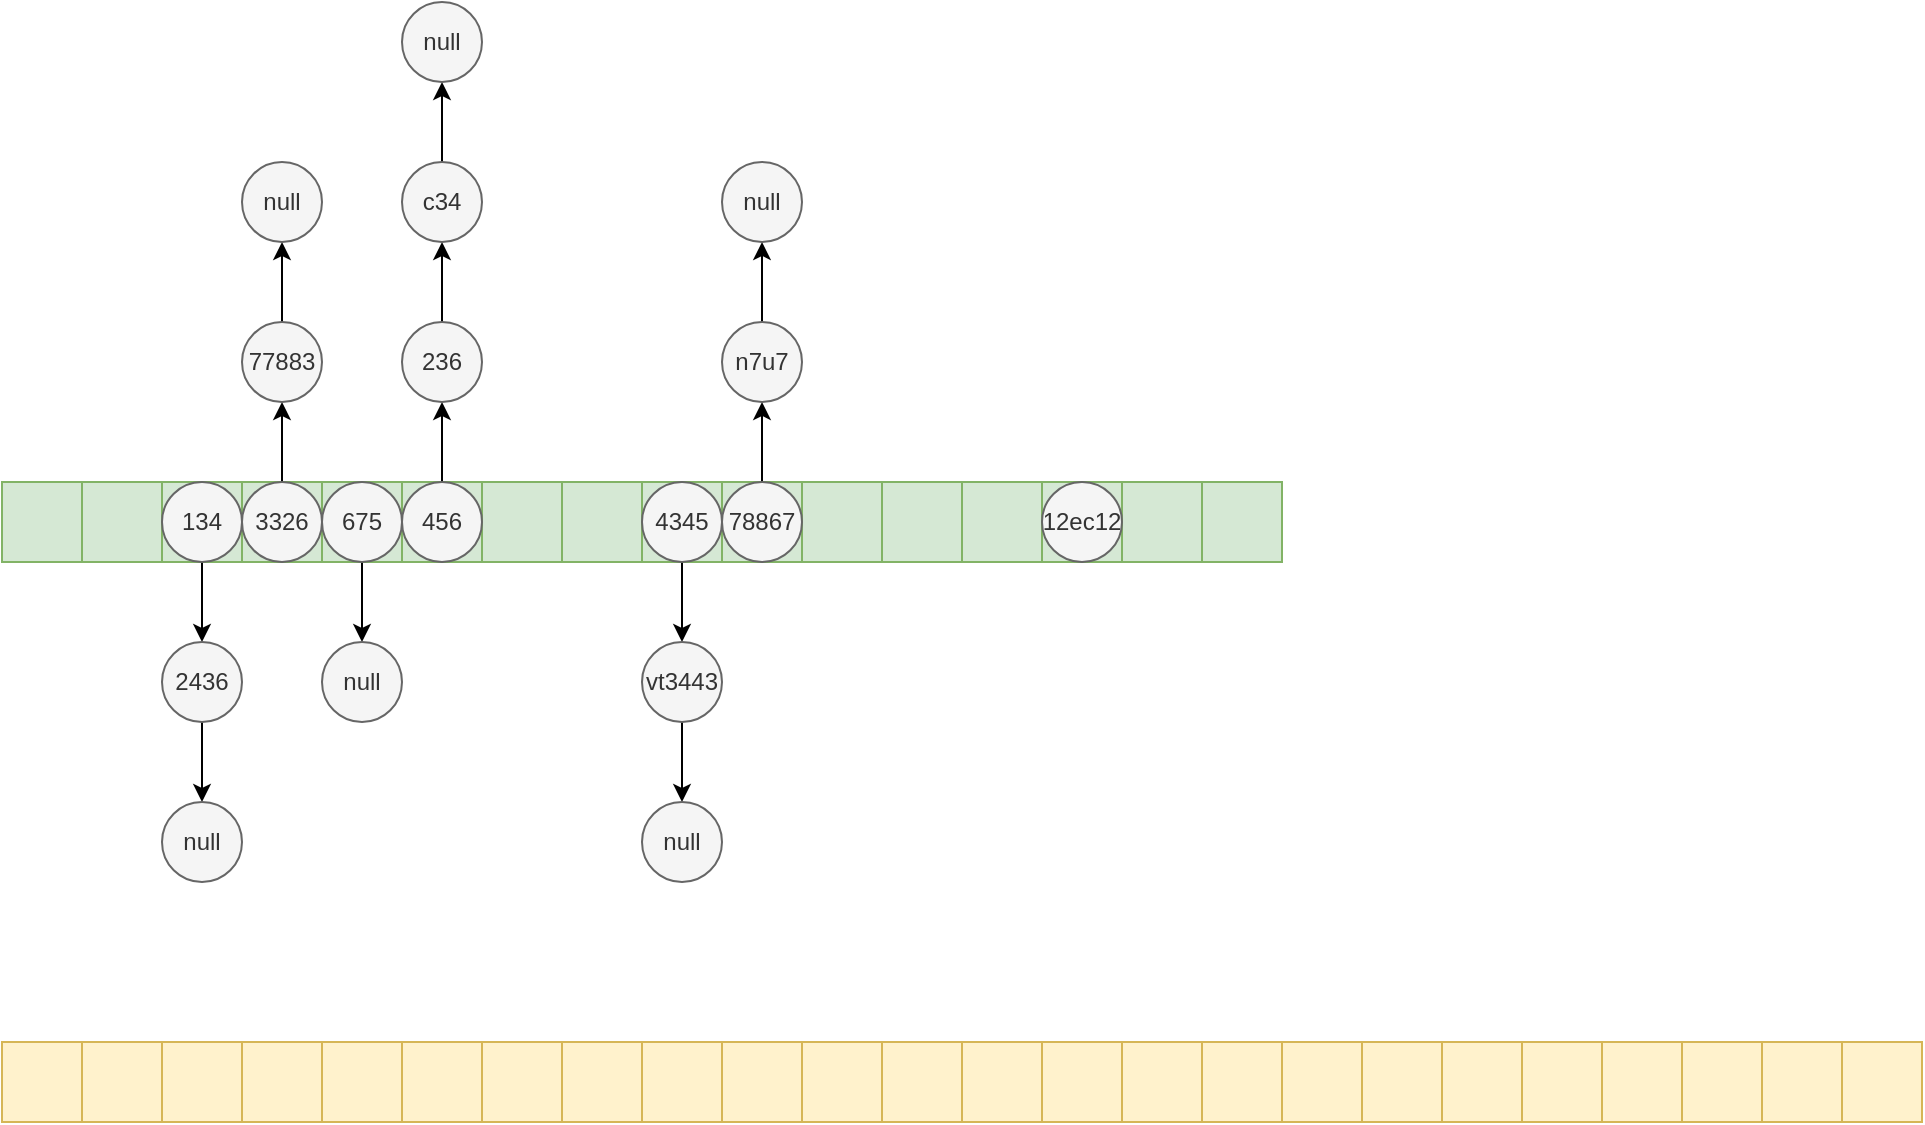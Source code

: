 <mxfile version="17.4.6" type="github" pages="2">
  <diagram id="LdE40355D-7quFn5KWwU" name="第 1 页">
    <mxGraphModel dx="1422" dy="762" grid="1" gridSize="10" guides="1" tooltips="1" connect="1" arrows="1" fold="1" page="1" pageScale="1" pageWidth="827" pageHeight="1169" math="0" shadow="0">
      <root>
        <mxCell id="0" />
        <mxCell id="1" parent="0" />
        <mxCell id="dB3CYanCy-QmQJlxAxDL-2" value="" style="rounded=0;whiteSpace=wrap;html=1;fillColor=#d5e8d4;strokeColor=#82b366;" parent="1" vertex="1">
          <mxGeometry x="240" y="240" width="40" height="40" as="geometry" />
        </mxCell>
        <mxCell id="dB3CYanCy-QmQJlxAxDL-3" value="" style="rounded=0;whiteSpace=wrap;html=1;fillColor=#d5e8d4;strokeColor=#82b366;" parent="1" vertex="1">
          <mxGeometry x="280" y="240" width="40" height="40" as="geometry" />
        </mxCell>
        <mxCell id="dB3CYanCy-QmQJlxAxDL-4" value="" style="rounded=0;whiteSpace=wrap;html=1;fillColor=#d5e8d4;strokeColor=#82b366;" parent="1" vertex="1">
          <mxGeometry x="320" y="240" width="40" height="40" as="geometry" />
        </mxCell>
        <mxCell id="dB3CYanCy-QmQJlxAxDL-5" value="" style="rounded=0;whiteSpace=wrap;html=1;fillColor=#d5e8d4;strokeColor=#82b366;" parent="1" vertex="1">
          <mxGeometry x="360" y="240" width="40" height="40" as="geometry" />
        </mxCell>
        <mxCell id="dB3CYanCy-QmQJlxAxDL-6" value="" style="rounded=0;whiteSpace=wrap;html=1;fillColor=#d5e8d4;strokeColor=#82b366;" parent="1" vertex="1">
          <mxGeometry x="400" y="240" width="40" height="40" as="geometry" />
        </mxCell>
        <mxCell id="dB3CYanCy-QmQJlxAxDL-7" value="" style="rounded=0;whiteSpace=wrap;html=1;fillColor=#d5e8d4;strokeColor=#82b366;" parent="1" vertex="1">
          <mxGeometry x="440" y="240" width="40" height="40" as="geometry" />
        </mxCell>
        <mxCell id="dB3CYanCy-QmQJlxAxDL-8" value="" style="rounded=0;whiteSpace=wrap;html=1;fillColor=#d5e8d4;strokeColor=#82b366;" parent="1" vertex="1">
          <mxGeometry x="480" y="240" width="40" height="40" as="geometry" />
        </mxCell>
        <mxCell id="dB3CYanCy-QmQJlxAxDL-9" value="" style="rounded=0;whiteSpace=wrap;html=1;fillColor=#d5e8d4;strokeColor=#82b366;" parent="1" vertex="1">
          <mxGeometry x="520" y="240" width="40" height="40" as="geometry" />
        </mxCell>
        <mxCell id="dB3CYanCy-QmQJlxAxDL-12" value="" style="edgeStyle=orthogonalEdgeStyle;rounded=0;orthogonalLoop=1;jettySize=auto;html=1;" parent="1" source="dB3CYanCy-QmQJlxAxDL-10" target="dB3CYanCy-QmQJlxAxDL-11" edge="1">
          <mxGeometry relative="1" as="geometry" />
        </mxCell>
        <mxCell id="dB3CYanCy-QmQJlxAxDL-10" value="134" style="ellipse;whiteSpace=wrap;html=1;fillColor=#f5f5f5;fontColor=#333333;strokeColor=#666666;" parent="1" vertex="1">
          <mxGeometry x="320" y="240" width="40" height="40" as="geometry" />
        </mxCell>
        <mxCell id="dB3CYanCy-QmQJlxAxDL-14" value="" style="edgeStyle=orthogonalEdgeStyle;rounded=0;orthogonalLoop=1;jettySize=auto;html=1;" parent="1" source="dB3CYanCy-QmQJlxAxDL-11" target="dB3CYanCy-QmQJlxAxDL-13" edge="1">
          <mxGeometry relative="1" as="geometry" />
        </mxCell>
        <mxCell id="dB3CYanCy-QmQJlxAxDL-11" value="2436" style="ellipse;whiteSpace=wrap;html=1;fillColor=#f5f5f5;fontColor=#333333;strokeColor=#666666;" parent="1" vertex="1">
          <mxGeometry x="320" y="320" width="40" height="40" as="geometry" />
        </mxCell>
        <mxCell id="dB3CYanCy-QmQJlxAxDL-13" value="null" style="ellipse;whiteSpace=wrap;html=1;fillColor=#f5f5f5;fontColor=#333333;strokeColor=#666666;" parent="1" vertex="1">
          <mxGeometry x="320" y="400" width="40" height="40" as="geometry" />
        </mxCell>
        <mxCell id="dB3CYanCy-QmQJlxAxDL-17" value="" style="edgeStyle=orthogonalEdgeStyle;rounded=0;orthogonalLoop=1;jettySize=auto;html=1;" parent="1" source="dB3CYanCy-QmQJlxAxDL-15" target="dB3CYanCy-QmQJlxAxDL-16" edge="1">
          <mxGeometry relative="1" as="geometry" />
        </mxCell>
        <mxCell id="dB3CYanCy-QmQJlxAxDL-15" value="3326" style="ellipse;whiteSpace=wrap;html=1;fillColor=#f5f5f5;fontColor=#333333;strokeColor=#666666;" parent="1" vertex="1">
          <mxGeometry x="360" y="240" width="40" height="40" as="geometry" />
        </mxCell>
        <mxCell id="dB3CYanCy-QmQJlxAxDL-19" value="" style="edgeStyle=orthogonalEdgeStyle;rounded=0;orthogonalLoop=1;jettySize=auto;html=1;" parent="1" source="dB3CYanCy-QmQJlxAxDL-16" target="dB3CYanCy-QmQJlxAxDL-18" edge="1">
          <mxGeometry relative="1" as="geometry" />
        </mxCell>
        <mxCell id="dB3CYanCy-QmQJlxAxDL-16" value="77883" style="ellipse;whiteSpace=wrap;html=1;fillColor=#f5f5f5;fontColor=#333333;strokeColor=#666666;" parent="1" vertex="1">
          <mxGeometry x="360" y="160" width="40" height="40" as="geometry" />
        </mxCell>
        <mxCell id="dB3CYanCy-QmQJlxAxDL-18" value="null" style="ellipse;whiteSpace=wrap;html=1;fillColor=#f5f5f5;fontColor=#333333;strokeColor=#666666;" parent="1" vertex="1">
          <mxGeometry x="360" y="80" width="40" height="40" as="geometry" />
        </mxCell>
        <mxCell id="dB3CYanCy-QmQJlxAxDL-22" value="" style="edgeStyle=orthogonalEdgeStyle;rounded=0;orthogonalLoop=1;jettySize=auto;html=1;" parent="1" source="dB3CYanCy-QmQJlxAxDL-20" target="dB3CYanCy-QmQJlxAxDL-21" edge="1">
          <mxGeometry relative="1" as="geometry" />
        </mxCell>
        <mxCell id="dB3CYanCy-QmQJlxAxDL-20" value="675" style="ellipse;whiteSpace=wrap;html=1;fillColor=#f5f5f5;fontColor=#333333;strokeColor=#666666;" parent="1" vertex="1">
          <mxGeometry x="400" y="240" width="40" height="40" as="geometry" />
        </mxCell>
        <mxCell id="dB3CYanCy-QmQJlxAxDL-21" value="null" style="ellipse;whiteSpace=wrap;html=1;fillColor=#f5f5f5;fontColor=#333333;strokeColor=#666666;" parent="1" vertex="1">
          <mxGeometry x="400" y="320" width="40" height="40" as="geometry" />
        </mxCell>
        <mxCell id="dB3CYanCy-QmQJlxAxDL-25" value="" style="edgeStyle=orthogonalEdgeStyle;rounded=0;orthogonalLoop=1;jettySize=auto;html=1;" parent="1" source="dB3CYanCy-QmQJlxAxDL-23" target="dB3CYanCy-QmQJlxAxDL-24" edge="1">
          <mxGeometry relative="1" as="geometry" />
        </mxCell>
        <mxCell id="dB3CYanCy-QmQJlxAxDL-23" value="456" style="ellipse;whiteSpace=wrap;html=1;fillColor=#f5f5f5;fontColor=#333333;strokeColor=#666666;" parent="1" vertex="1">
          <mxGeometry x="440" y="240" width="40" height="40" as="geometry" />
        </mxCell>
        <mxCell id="dB3CYanCy-QmQJlxAxDL-27" value="" style="edgeStyle=orthogonalEdgeStyle;rounded=0;orthogonalLoop=1;jettySize=auto;html=1;" parent="1" source="dB3CYanCy-QmQJlxAxDL-24" target="dB3CYanCy-QmQJlxAxDL-26" edge="1">
          <mxGeometry relative="1" as="geometry" />
        </mxCell>
        <mxCell id="dB3CYanCy-QmQJlxAxDL-24" value="236" style="ellipse;whiteSpace=wrap;html=1;fillColor=#f5f5f5;fontColor=#333333;strokeColor=#666666;" parent="1" vertex="1">
          <mxGeometry x="440" y="160" width="40" height="40" as="geometry" />
        </mxCell>
        <mxCell id="dB3CYanCy-QmQJlxAxDL-45" value="" style="edgeStyle=orthogonalEdgeStyle;rounded=0;orthogonalLoop=1;jettySize=auto;html=1;" parent="1" source="dB3CYanCy-QmQJlxAxDL-26" target="dB3CYanCy-QmQJlxAxDL-44" edge="1">
          <mxGeometry relative="1" as="geometry" />
        </mxCell>
        <mxCell id="dB3CYanCy-QmQJlxAxDL-26" value="c34" style="ellipse;whiteSpace=wrap;html=1;fillColor=#f5f5f5;fontColor=#333333;strokeColor=#666666;" parent="1" vertex="1">
          <mxGeometry x="440" y="80" width="40" height="40" as="geometry" />
        </mxCell>
        <mxCell id="dB3CYanCy-QmQJlxAxDL-28" value="" style="rounded=0;whiteSpace=wrap;html=1;fillColor=#d5e8d4;strokeColor=#82b366;" parent="1" vertex="1">
          <mxGeometry x="560" y="240" width="40" height="40" as="geometry" />
        </mxCell>
        <mxCell id="dB3CYanCy-QmQJlxAxDL-29" value="" style="rounded=0;whiteSpace=wrap;html=1;fillColor=#d5e8d4;strokeColor=#82b366;" parent="1" vertex="1">
          <mxGeometry x="600" y="240" width="40" height="40" as="geometry" />
        </mxCell>
        <mxCell id="dB3CYanCy-QmQJlxAxDL-30" value="" style="rounded=0;whiteSpace=wrap;html=1;fillColor=#d5e8d4;strokeColor=#82b366;" parent="1" vertex="1">
          <mxGeometry x="640" y="240" width="40" height="40" as="geometry" />
        </mxCell>
        <mxCell id="dB3CYanCy-QmQJlxAxDL-31" value="" style="rounded=0;whiteSpace=wrap;html=1;fillColor=#d5e8d4;strokeColor=#82b366;" parent="1" vertex="1">
          <mxGeometry x="680" y="240" width="40" height="40" as="geometry" />
        </mxCell>
        <mxCell id="dB3CYanCy-QmQJlxAxDL-32" value="" style="rounded=0;whiteSpace=wrap;html=1;fillColor=#d5e8d4;strokeColor=#82b366;" parent="1" vertex="1">
          <mxGeometry x="720" y="240" width="40" height="40" as="geometry" />
        </mxCell>
        <mxCell id="dB3CYanCy-QmQJlxAxDL-33" value="" style="rounded=0;whiteSpace=wrap;html=1;fillColor=#d5e8d4;strokeColor=#82b366;" parent="1" vertex="1">
          <mxGeometry x="760" y="240" width="40" height="40" as="geometry" />
        </mxCell>
        <mxCell id="dB3CYanCy-QmQJlxAxDL-34" value="" style="rounded=0;whiteSpace=wrap;html=1;fillColor=#d5e8d4;strokeColor=#82b366;" parent="1" vertex="1">
          <mxGeometry x="800" y="240" width="40" height="40" as="geometry" />
        </mxCell>
        <mxCell id="dB3CYanCy-QmQJlxAxDL-35" value="" style="rounded=0;whiteSpace=wrap;html=1;fillColor=#d5e8d4;strokeColor=#82b366;" parent="1" vertex="1">
          <mxGeometry x="840" y="240" width="40" height="40" as="geometry" />
        </mxCell>
        <mxCell id="dB3CYanCy-QmQJlxAxDL-39" value="" style="edgeStyle=orthogonalEdgeStyle;rounded=0;orthogonalLoop=1;jettySize=auto;html=1;" parent="1" source="dB3CYanCy-QmQJlxAxDL-37" target="dB3CYanCy-QmQJlxAxDL-38" edge="1">
          <mxGeometry relative="1" as="geometry" />
        </mxCell>
        <mxCell id="dB3CYanCy-QmQJlxAxDL-37" value="4345" style="ellipse;whiteSpace=wrap;html=1;fillColor=#f5f5f5;fontColor=#333333;strokeColor=#666666;direction=south;" parent="1" vertex="1">
          <mxGeometry x="560" y="240" width="40" height="40" as="geometry" />
        </mxCell>
        <mxCell id="dB3CYanCy-QmQJlxAxDL-49" value="" style="edgeStyle=orthogonalEdgeStyle;rounded=0;orthogonalLoop=1;jettySize=auto;html=1;" parent="1" source="dB3CYanCy-QmQJlxAxDL-38" target="dB3CYanCy-QmQJlxAxDL-48" edge="1">
          <mxGeometry relative="1" as="geometry" />
        </mxCell>
        <mxCell id="dB3CYanCy-QmQJlxAxDL-38" value="vt3443" style="ellipse;whiteSpace=wrap;html=1;fillColor=#f5f5f5;fontColor=#333333;strokeColor=#666666;" parent="1" vertex="1">
          <mxGeometry x="560" y="320" width="40" height="40" as="geometry" />
        </mxCell>
        <mxCell id="dB3CYanCy-QmQJlxAxDL-42" value="" style="edgeStyle=orthogonalEdgeStyle;rounded=0;orthogonalLoop=1;jettySize=auto;html=1;" parent="1" source="dB3CYanCy-QmQJlxAxDL-40" target="dB3CYanCy-QmQJlxAxDL-41" edge="1">
          <mxGeometry relative="1" as="geometry" />
        </mxCell>
        <mxCell id="dB3CYanCy-QmQJlxAxDL-40" value="78867" style="ellipse;whiteSpace=wrap;html=1;fillColor=#f5f5f5;fontColor=#333333;strokeColor=#666666;" parent="1" vertex="1">
          <mxGeometry x="600" y="240" width="40" height="40" as="geometry" />
        </mxCell>
        <mxCell id="dB3CYanCy-QmQJlxAxDL-47" value="" style="edgeStyle=orthogonalEdgeStyle;rounded=0;orthogonalLoop=1;jettySize=auto;html=1;" parent="1" source="dB3CYanCy-QmQJlxAxDL-41" target="dB3CYanCy-QmQJlxAxDL-46" edge="1">
          <mxGeometry relative="1" as="geometry" />
        </mxCell>
        <mxCell id="dB3CYanCy-QmQJlxAxDL-41" value="n7u7" style="ellipse;whiteSpace=wrap;html=1;fillColor=#f5f5f5;fontColor=#333333;strokeColor=#666666;" parent="1" vertex="1">
          <mxGeometry x="600" y="160" width="40" height="40" as="geometry" />
        </mxCell>
        <mxCell id="dB3CYanCy-QmQJlxAxDL-43" value="12ec12" style="ellipse;whiteSpace=wrap;html=1;fillColor=#f5f5f5;fontColor=#333333;strokeColor=#666666;" parent="1" vertex="1">
          <mxGeometry x="760" y="240" width="40" height="40" as="geometry" />
        </mxCell>
        <mxCell id="dB3CYanCy-QmQJlxAxDL-44" value="null" style="ellipse;whiteSpace=wrap;html=1;fillColor=#f5f5f5;fontColor=#333333;strokeColor=#666666;" parent="1" vertex="1">
          <mxGeometry x="440" width="40" height="40" as="geometry" />
        </mxCell>
        <mxCell id="dB3CYanCy-QmQJlxAxDL-46" value="null" style="ellipse;whiteSpace=wrap;html=1;fillColor=#f5f5f5;fontColor=#333333;strokeColor=#666666;" parent="1" vertex="1">
          <mxGeometry x="600" y="80" width="40" height="40" as="geometry" />
        </mxCell>
        <mxCell id="dB3CYanCy-QmQJlxAxDL-48" value="null" style="ellipse;whiteSpace=wrap;html=1;fillColor=#f5f5f5;fontColor=#333333;strokeColor=#666666;" parent="1" vertex="1">
          <mxGeometry x="560" y="400" width="40" height="40" as="geometry" />
        </mxCell>
        <mxCell id="dB3CYanCy-QmQJlxAxDL-50" value="" style="rounded=0;whiteSpace=wrap;html=1;fillColor=#fff2cc;strokeColor=#d6b656;" parent="1" vertex="1">
          <mxGeometry x="240" y="520" width="40" height="40" as="geometry" />
        </mxCell>
        <mxCell id="dB3CYanCy-QmQJlxAxDL-51" value="" style="rounded=0;whiteSpace=wrap;html=1;fillColor=#fff2cc;strokeColor=#d6b656;" parent="1" vertex="1">
          <mxGeometry x="280" y="520" width="40" height="40" as="geometry" />
        </mxCell>
        <mxCell id="dB3CYanCy-QmQJlxAxDL-52" value="" style="rounded=0;whiteSpace=wrap;html=1;fillColor=#fff2cc;strokeColor=#d6b656;" parent="1" vertex="1">
          <mxGeometry x="320" y="520" width="40" height="40" as="geometry" />
        </mxCell>
        <mxCell id="dB3CYanCy-QmQJlxAxDL-53" value="" style="rounded=0;whiteSpace=wrap;html=1;fillColor=#fff2cc;strokeColor=#d6b656;" parent="1" vertex="1">
          <mxGeometry x="360" y="520" width="40" height="40" as="geometry" />
        </mxCell>
        <mxCell id="dB3CYanCy-QmQJlxAxDL-54" value="" style="rounded=0;whiteSpace=wrap;html=1;fillColor=#fff2cc;strokeColor=#d6b656;" parent="1" vertex="1">
          <mxGeometry x="400" y="520" width="40" height="40" as="geometry" />
        </mxCell>
        <mxCell id="dB3CYanCy-QmQJlxAxDL-55" value="" style="rounded=0;whiteSpace=wrap;html=1;fillColor=#fff2cc;strokeColor=#d6b656;" parent="1" vertex="1">
          <mxGeometry x="440" y="520" width="40" height="40" as="geometry" />
        </mxCell>
        <mxCell id="dB3CYanCy-QmQJlxAxDL-56" value="" style="rounded=0;whiteSpace=wrap;html=1;fillColor=#fff2cc;strokeColor=#d6b656;" parent="1" vertex="1">
          <mxGeometry x="480" y="520" width="40" height="40" as="geometry" />
        </mxCell>
        <mxCell id="dB3CYanCy-QmQJlxAxDL-57" value="" style="rounded=0;whiteSpace=wrap;html=1;fillColor=#fff2cc;strokeColor=#d6b656;" parent="1" vertex="1">
          <mxGeometry x="520" y="520" width="40" height="40" as="geometry" />
        </mxCell>
        <mxCell id="dB3CYanCy-QmQJlxAxDL-75" value="" style="rounded=0;whiteSpace=wrap;html=1;fillColor=#fff2cc;strokeColor=#d6b656;" parent="1" vertex="1">
          <mxGeometry x="560" y="520" width="40" height="40" as="geometry" />
        </mxCell>
        <mxCell id="dB3CYanCy-QmQJlxAxDL-76" value="" style="rounded=0;whiteSpace=wrap;html=1;fillColor=#fff2cc;strokeColor=#d6b656;" parent="1" vertex="1">
          <mxGeometry x="600" y="520" width="40" height="40" as="geometry" />
        </mxCell>
        <mxCell id="dB3CYanCy-QmQJlxAxDL-77" value="" style="rounded=0;whiteSpace=wrap;html=1;fillColor=#fff2cc;strokeColor=#d6b656;" parent="1" vertex="1">
          <mxGeometry x="640" y="520" width="40" height="40" as="geometry" />
        </mxCell>
        <mxCell id="dB3CYanCy-QmQJlxAxDL-78" value="" style="rounded=0;whiteSpace=wrap;html=1;fillColor=#fff2cc;strokeColor=#d6b656;" parent="1" vertex="1">
          <mxGeometry x="680" y="520" width="40" height="40" as="geometry" />
        </mxCell>
        <mxCell id="dB3CYanCy-QmQJlxAxDL-79" value="" style="rounded=0;whiteSpace=wrap;html=1;fillColor=#fff2cc;strokeColor=#d6b656;" parent="1" vertex="1">
          <mxGeometry x="720" y="520" width="40" height="40" as="geometry" />
        </mxCell>
        <mxCell id="dB3CYanCy-QmQJlxAxDL-80" value="" style="rounded=0;whiteSpace=wrap;html=1;fillColor=#fff2cc;strokeColor=#d6b656;" parent="1" vertex="1">
          <mxGeometry x="760" y="520" width="40" height="40" as="geometry" />
        </mxCell>
        <mxCell id="dB3CYanCy-QmQJlxAxDL-81" value="" style="rounded=0;whiteSpace=wrap;html=1;fillColor=#fff2cc;strokeColor=#d6b656;" parent="1" vertex="1">
          <mxGeometry x="800" y="520" width="40" height="40" as="geometry" />
        </mxCell>
        <mxCell id="dB3CYanCy-QmQJlxAxDL-82" value="" style="rounded=0;whiteSpace=wrap;html=1;fillColor=#fff2cc;strokeColor=#d6b656;" parent="1" vertex="1">
          <mxGeometry x="840" y="520" width="40" height="40" as="geometry" />
        </mxCell>
        <mxCell id="dB3CYanCy-QmQJlxAxDL-96" value="" style="rounded=0;whiteSpace=wrap;html=1;fillColor=#fff2cc;strokeColor=#d6b656;" parent="1" vertex="1">
          <mxGeometry x="880" y="520" width="40" height="40" as="geometry" />
        </mxCell>
        <mxCell id="dB3CYanCy-QmQJlxAxDL-97" value="" style="rounded=0;whiteSpace=wrap;html=1;fillColor=#fff2cc;strokeColor=#d6b656;" parent="1" vertex="1">
          <mxGeometry x="920" y="520" width="40" height="40" as="geometry" />
        </mxCell>
        <mxCell id="dB3CYanCy-QmQJlxAxDL-98" value="" style="rounded=0;whiteSpace=wrap;html=1;fillColor=#fff2cc;strokeColor=#d6b656;" parent="1" vertex="1">
          <mxGeometry x="960" y="520" width="40" height="40" as="geometry" />
        </mxCell>
        <mxCell id="dB3CYanCy-QmQJlxAxDL-99" value="" style="rounded=0;whiteSpace=wrap;html=1;fillColor=#fff2cc;strokeColor=#d6b656;" parent="1" vertex="1">
          <mxGeometry x="1000" y="520" width="40" height="40" as="geometry" />
        </mxCell>
        <mxCell id="dB3CYanCy-QmQJlxAxDL-100" value="" style="rounded=0;whiteSpace=wrap;html=1;fillColor=#fff2cc;strokeColor=#d6b656;" parent="1" vertex="1">
          <mxGeometry x="1040" y="520" width="40" height="40" as="geometry" />
        </mxCell>
        <mxCell id="dB3CYanCy-QmQJlxAxDL-101" value="" style="rounded=0;whiteSpace=wrap;html=1;fillColor=#fff2cc;strokeColor=#d6b656;" parent="1" vertex="1">
          <mxGeometry x="1080" y="520" width="40" height="40" as="geometry" />
        </mxCell>
        <mxCell id="dB3CYanCy-QmQJlxAxDL-102" value="" style="rounded=0;whiteSpace=wrap;html=1;fillColor=#fff2cc;strokeColor=#d6b656;" parent="1" vertex="1">
          <mxGeometry x="1120" y="520" width="40" height="40" as="geometry" />
        </mxCell>
        <mxCell id="dB3CYanCy-QmQJlxAxDL-103" value="" style="rounded=0;whiteSpace=wrap;html=1;fillColor=#fff2cc;strokeColor=#d6b656;" parent="1" vertex="1">
          <mxGeometry x="1160" y="520" width="40" height="40" as="geometry" />
        </mxCell>
      </root>
    </mxGraphModel>
  </diagram>
  <diagram id="_XUWw9iirg62B8aHpQUU" name="第 2 页">
    <mxGraphModel dx="1422" dy="762" grid="1" gridSize="10" guides="1" tooltips="1" connect="1" arrows="1" fold="1" page="0" pageScale="1" pageWidth="827" pageHeight="1169" math="0" shadow="0">
      <root>
        <mxCell id="0" />
        <mxCell id="1" parent="0" />
        <mxCell id="zK0JB5UmWUD31sr2L6r0-1" value="" style="edgeStyle=orthogonalEdgeStyle;rounded=0;orthogonalLoop=1;jettySize=auto;html=1;fontSize=12;fontColor=#000000;strokeColor=#000000;" parent="1" source="zK0JB5UmWUD31sr2L6r0-2" target="zK0JB5UmWUD31sr2L6r0-4" edge="1">
          <mxGeometry relative="1" as="geometry" />
        </mxCell>
        <mxCell id="zK0JB5UmWUD31sr2L6r0-2" value="start" style="strokeWidth=1;html=1;shape=mxgraph.flowchart.start_2;whiteSpace=wrap;labelBorderColor=none;strokeColor=#82b366;perimeterSpacing=1;fillColor=#d5e8d4;shadow=1;fontSize=14;" parent="1" vertex="1">
          <mxGeometry x="400" y="40" width="80" height="80" as="geometry" />
        </mxCell>
        <mxCell id="zK0JB5UmWUD31sr2L6r0-3" value="" style="edgeStyle=orthogonalEdgeStyle;rounded=0;orthogonalLoop=1;jettySize=auto;html=1;" parent="1" source="zK0JB5UmWUD31sr2L6r0-4" target="zK0JB5UmWUD31sr2L6r0-9" edge="1">
          <mxGeometry relative="1" as="geometry" />
        </mxCell>
        <mxCell id="zK0JB5UmWUD31sr2L6r0-4" value="从红黑树的根节点&lt;br&gt;开始遍历" style="verticalLabelPosition=middle;verticalAlign=middle;html=1;shape=hexagon;perimeter=hexagonPerimeter2;arcSize=6;size=0.27;shadow=1;labelBorderColor=none;fontSize=12;strokeColor=#d6b656;strokeWidth=1;labelPosition=center;align=center;fillColor=#fff2cc;" parent="1" vertex="1">
          <mxGeometry x="375" y="160" width="130" height="60" as="geometry" />
        </mxCell>
        <mxCell id="zK0JB5UmWUD31sr2L6r0-5" style="edgeStyle=orthogonalEdgeStyle;rounded=0;orthogonalLoop=1;jettySize=auto;html=1;exitX=1;exitY=0.5;exitDx=0;exitDy=0;exitPerimeter=0;entryX=0;entryY=0.5;entryDx=0;entryDy=0;" parent="1" source="zK0JB5UmWUD31sr2L6r0-9" edge="1">
          <mxGeometry relative="1" as="geometry">
            <mxPoint x="581" y="378.5" as="targetPoint" />
          </mxGeometry>
        </mxCell>
        <mxCell id="zK0JB5UmWUD31sr2L6r0-7" value="" style="edgeStyle=orthogonalEdgeStyle;rounded=0;orthogonalLoop=1;jettySize=auto;html=1;" parent="1" source="zK0JB5UmWUD31sr2L6r0-9" target="zK0JB5UmWUD31sr2L6r0-14" edge="1">
          <mxGeometry relative="1" as="geometry" />
        </mxCell>
        <mxCell id="zK0JB5UmWUD31sr2L6r0-8" value="false" style="edgeLabel;html=1;align=center;verticalAlign=middle;resizable=0;points=[];" parent="zK0JB5UmWUD31sr2L6r0-7" vertex="1" connectable="0">
          <mxGeometry x="0.283" y="-2" relative="1" as="geometry">
            <mxPoint x="2" y="-19" as="offset" />
          </mxGeometry>
        </mxCell>
        <mxCell id="zK0JB5UmWUD31sr2L6r0-9" value="判断ph大于h" style="strokeWidth=1;html=1;shape=mxgraph.flowchart.decision;whiteSpace=wrap;fillColor=#f8cecc;strokeColor=#b85450;shadow=1;" parent="1" vertex="1">
          <mxGeometry x="370" y="280" width="140" height="117" as="geometry" />
        </mxCell>
        <mxCell id="zK0JB5UmWUD31sr2L6r0-11" style="edgeStyle=orthogonalEdgeStyle;rounded=0;orthogonalLoop=1;jettySize=auto;html=1;exitX=1;exitY=0.5;exitDx=0;exitDy=0;exitPerimeter=0;" parent="1" source="zK0JB5UmWUD31sr2L6r0-14" edge="1">
          <mxGeometry relative="1" as="geometry">
            <Array as="points">
              <mxPoint x="529" y="556" />
              <mxPoint x="529" y="556" />
            </Array>
            <mxPoint x="581" y="556" as="targetPoint" />
          </mxGeometry>
        </mxCell>
        <mxCell id="zK0JB5UmWUD31sr2L6r0-13" style="edgeStyle=orthogonalEdgeStyle;rounded=0;orthogonalLoop=1;jettySize=auto;html=1;exitX=0.5;exitY=1;exitDx=0;exitDy=0;exitPerimeter=0;entryX=0.5;entryY=0;entryDx=0;entryDy=0;entryPerimeter=0;" parent="1" source="zK0JB5UmWUD31sr2L6r0-14" target="zK0JB5UmWUD31sr2L6r0-24" edge="1">
          <mxGeometry relative="1" as="geometry" />
        </mxCell>
        <mxCell id="zK0JB5UmWUD31sr2L6r0-14" value="判断当前节点的hash&lt;br&gt;&lt;b&gt;小于&lt;/b&gt;新节点hash？&lt;span&gt; &lt;/span&gt;" style="strokeWidth=1;html=1;shape=mxgraph.flowchart.decision;whiteSpace=wrap;fillColor=#f8cecc;strokeColor=#b85450;shadow=1;" parent="1" vertex="1">
          <mxGeometry x="368.63" y="497" width="142.75" height="118" as="geometry" />
        </mxCell>
        <mxCell id="zK0JB5UmWUD31sr2L6r0-15" value="-1指红黑树的左侧" style="whiteSpace=wrap;html=1;shape=mxgraph.basic.loud_callout;strokeWidth=1;flipH=0;shadow=1;" parent="1" vertex="1">
          <mxGeometry x="910" y="60" width="156" height="69" as="geometry" />
        </mxCell>
        <mxCell id="zK0JB5UmWUD31sr2L6r0-18" value="" style="edgeStyle=orthogonalEdgeStyle;rounded=0;orthogonalLoop=1;jettySize=auto;html=1;" parent="1" source="zK0JB5UmWUD31sr2L6r0-19" edge="1">
          <mxGeometry relative="1" as="geometry">
            <mxPoint x="642" y="965.5" as="targetPoint" />
          </mxGeometry>
        </mxCell>
        <mxCell id="zK0JB5UmWUD31sr2L6r0-19" value="此时树节点和新节点&lt;br&gt;的key 的内存地址以及&lt;br&gt;两者的equals均不相等？" style="strokeWidth=1;html=1;shape=mxgraph.flowchart.decision;whiteSpace=wrap;fillColor=#f8cecc;strokeColor=#b85450;shadow=1;" parent="1" vertex="1">
          <mxGeometry x="347.32" y="902" width="185.38" height="127" as="geometry" />
        </mxCell>
        <mxCell id="zK0JB5UmWUD31sr2L6r0-20" value="false" style="edgeLabel;html=1;align=center;verticalAlign=middle;resizable=0;points=[];" parent="1" vertex="1" connectable="0">
          <mxGeometry x="440.01" y="647" as="geometry" />
        </mxCell>
        <mxCell id="zK0JB5UmWUD31sr2L6r0-21" value="" style="edgeStyle=orthogonalEdgeStyle;rounded=0;orthogonalLoop=1;jettySize=auto;html=1;" parent="1" source="zK0JB5UmWUD31sr2L6r0-24" edge="1">
          <mxGeometry relative="1" as="geometry">
            <mxPoint x="628" y="747.5" as="targetPoint" />
          </mxGeometry>
        </mxCell>
        <mxCell id="zK0JB5UmWUD31sr2L6r0-23" value="" style="edgeStyle=orthogonalEdgeStyle;rounded=0;orthogonalLoop=1;jettySize=auto;html=1;" parent="1" source="zK0JB5UmWUD31sr2L6r0-24" target="zK0JB5UmWUD31sr2L6r0-19" edge="1">
          <mxGeometry relative="1" as="geometry" />
        </mxCell>
        <mxCell id="zK0JB5UmWUD31sr2L6r0-24" value="当前节点和新节点&lt;br&gt;的key 以及equals&lt;br&gt;均相等？" style="strokeWidth=1;html=1;shape=mxgraph.flowchart.decision;whiteSpace=wrap;fillColor=#f8cecc;strokeColor=#b85450;shadow=1;" parent="1" vertex="1">
          <mxGeometry x="347.32" y="684" width="185.38" height="127" as="geometry" />
        </mxCell>
        <mxCell id="zK0JB5UmWUD31sr2L6r0-26" value="false" style="edgeLabel;html=1;align=center;verticalAlign=middle;resizable=0;points=[];" parent="1" vertex="1" connectable="0">
          <mxGeometry x="440" y="851" as="geometry" />
        </mxCell>
        <mxCell id="zK0JB5UmWUD31sr2L6r0-34" value="" style="edgeStyle=orthogonalEdgeStyle;rounded=0;orthogonalLoop=1;jettySize=auto;html=1;fontColor=#E6FFCC;" parent="1" source="zK0JB5UmWUD31sr2L6r0-33" target="zK0JB5UmWUD31sr2L6r0-2" edge="1">
          <mxGeometry relative="1" as="geometry" />
        </mxCell>
        <mxCell id="zK0JB5UmWUD31sr2L6r0-33" value="&lt;b style=&quot;line-height: 2&quot;&gt;&lt;span style=&quot;white-space: pre&quot;&gt; &lt;/span&gt;此处定义几个关键变量：&lt;br&gt;&lt;span style=&quot;white-space: pre&quot;&gt; &lt;/span&gt;dir：记录新节点该存到树的哪个方向，-1左边1右边&lt;br&gt;&lt;span style=&quot;white-space: pre&quot;&gt; &lt;/span&gt;ph：遍历树的时候，记录树的当前节点的hash值&lt;br&gt;&lt;span style=&quot;white-space: pre&quot;&gt; &lt;/span&gt;pk：遍历树的时候，记录树的当前节点的key值&lt;br&gt;&amp;nbsp;h：新节点的hash值&lt;br&gt;&lt;/b&gt;" style="rounded=1;whiteSpace=wrap;html=1;absoluteArcSize=1;arcSize=14;strokeWidth=1;fillColor=#f5f5f5;strokeColor=#666666;shadow=1;fontColor=#333333;align=left;spacingTop=0;spacingRight=3;" parent="1" vertex="1">
          <mxGeometry x="560" y="20" width="314.75" height="120" as="geometry" />
        </mxCell>
        <mxCell id="FbdlxM0_w59YbgBz8KEU-1" value="将-1赋值给&lt;br&gt;临时变量dir" style="rounded=1;whiteSpace=wrap;html=1;absoluteArcSize=1;arcSize=14;strokeWidth=1;fillColor=#dae8fc;strokeColor=#6c8ebf;shadow=1;" vertex="1" parent="1">
          <mxGeometry x="1110" y="60" width="107" height="58" as="geometry" />
        </mxCell>
      </root>
    </mxGraphModel>
  </diagram>
</mxfile>
